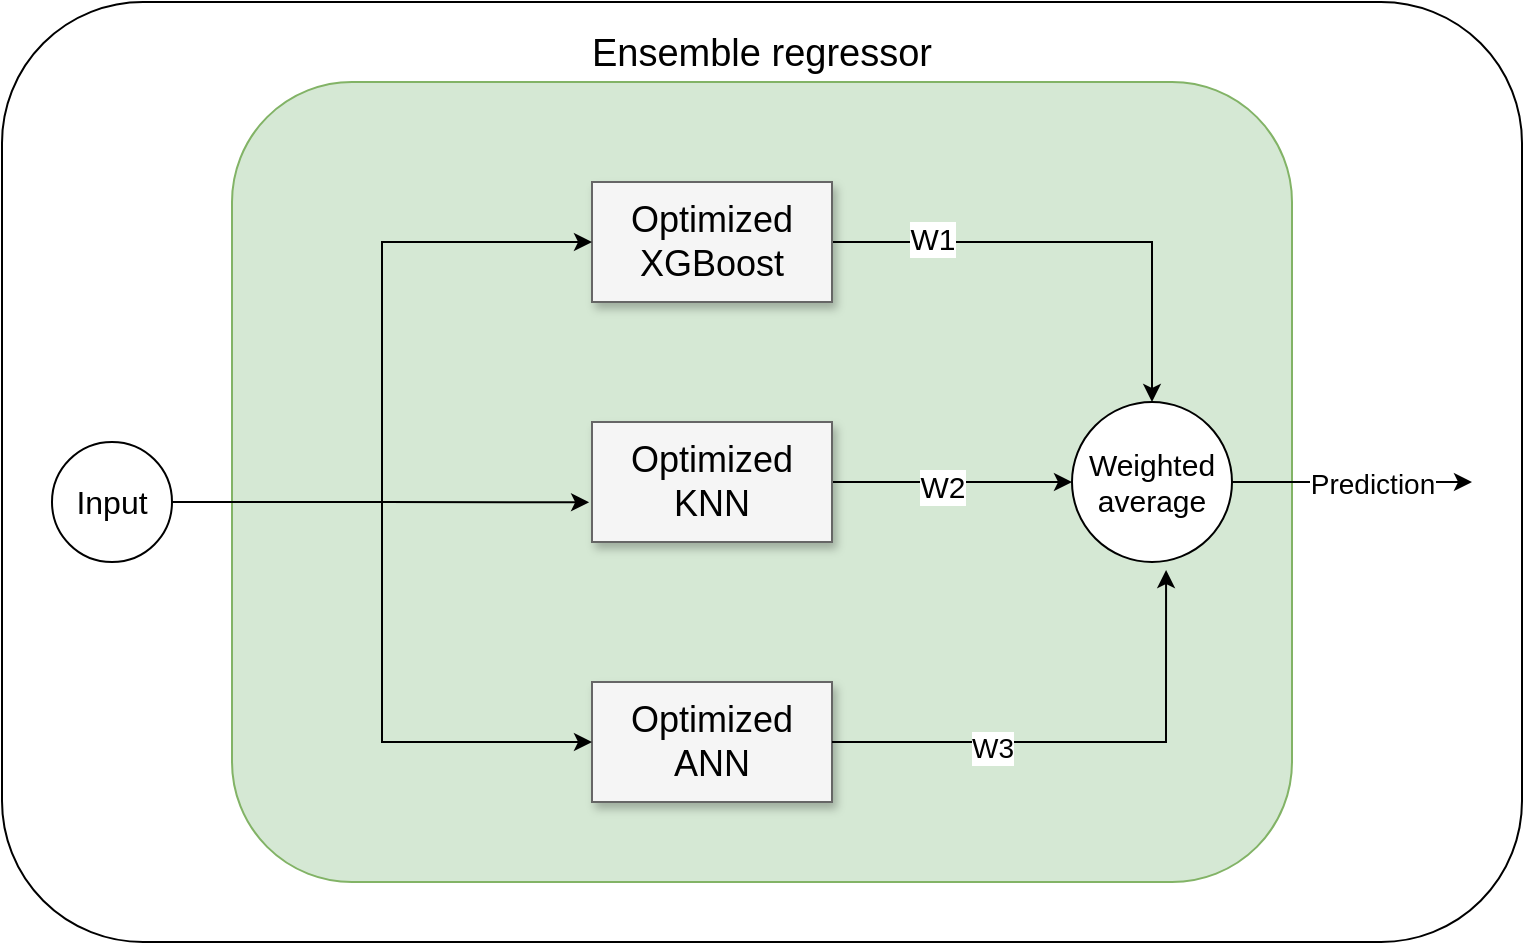<mxfile version="24.4.0" type="device">
  <diagram name="Page-1" id="DSVC6dJr6wr4C-EmfcWf">
    <mxGraphModel dx="357" dy="701" grid="1" gridSize="10" guides="1" tooltips="1" connect="1" arrows="1" fold="1" page="1" pageScale="1" pageWidth="827" pageHeight="1169" math="0" shadow="0">
      <root>
        <mxCell id="0" />
        <mxCell id="1" parent="0" />
        <mxCell id="fxjw4M3F6Mm47X0ajXIP-24" value="" style="rounded=1;whiteSpace=wrap;html=1;" vertex="1" parent="1">
          <mxGeometry x="845" y="70" width="760" height="470" as="geometry" />
        </mxCell>
        <mxCell id="fxjw4M3F6Mm47X0ajXIP-23" value="&lt;font style=&quot;font-size: 19px;&quot;&gt;Ensemble regressor&lt;/font&gt;" style="rounded=1;whiteSpace=wrap;html=1;fillColor=#d5e8d4;strokeColor=#82b366;labelPosition=center;verticalLabelPosition=top;align=center;verticalAlign=bottom;" vertex="1" parent="1">
          <mxGeometry x="960" y="110" width="530" height="400" as="geometry" />
        </mxCell>
        <mxCell id="fxjw4M3F6Mm47X0ajXIP-11" style="edgeStyle=orthogonalEdgeStyle;rounded=0;orthogonalLoop=1;jettySize=auto;html=1;exitX=1;exitY=0.5;exitDx=0;exitDy=0;" edge="1" parent="1" source="fxjw4M3F6Mm47X0ajXIP-1" target="fxjw4M3F6Mm47X0ajXIP-10">
          <mxGeometry relative="1" as="geometry" />
        </mxCell>
        <mxCell id="fxjw4M3F6Mm47X0ajXIP-14" value="&lt;font style=&quot;font-size: 15px;&quot;&gt;W1&lt;/font&gt;" style="edgeLabel;html=1;align=center;verticalAlign=middle;resizable=0;points=[];" vertex="1" connectable="0" parent="fxjw4M3F6Mm47X0ajXIP-11">
          <mxGeometry x="-0.583" y="2" relative="1" as="geometry">
            <mxPoint as="offset" />
          </mxGeometry>
        </mxCell>
        <mxCell id="fxjw4M3F6Mm47X0ajXIP-1" value="Optimized XGBoost" style="whiteSpace=wrap;html=1;shadow=1;fontSize=18;fillColor=#f5f5f5;strokeColor=#666666;" vertex="1" parent="1">
          <mxGeometry x="1140" y="160" width="120" height="60" as="geometry" />
        </mxCell>
        <mxCell id="fxjw4M3F6Mm47X0ajXIP-12" style="edgeStyle=orthogonalEdgeStyle;rounded=0;orthogonalLoop=1;jettySize=auto;html=1;exitX=1;exitY=0.5;exitDx=0;exitDy=0;entryX=0;entryY=0.5;entryDx=0;entryDy=0;" edge="1" parent="1" source="fxjw4M3F6Mm47X0ajXIP-2" target="fxjw4M3F6Mm47X0ajXIP-10">
          <mxGeometry relative="1" as="geometry" />
        </mxCell>
        <mxCell id="fxjw4M3F6Mm47X0ajXIP-15" value="&lt;font style=&quot;font-size: 15px;&quot;&gt;W2&lt;/font&gt;" style="edgeLabel;html=1;align=center;verticalAlign=middle;resizable=0;points=[];" vertex="1" connectable="0" parent="fxjw4M3F6Mm47X0ajXIP-12">
          <mxGeometry x="-0.083" y="-2" relative="1" as="geometry">
            <mxPoint as="offset" />
          </mxGeometry>
        </mxCell>
        <mxCell id="fxjw4M3F6Mm47X0ajXIP-2" value="Optimized KNN" style="whiteSpace=wrap;html=1;shadow=1;fontSize=18;fillColor=#f5f5f5;strokeColor=#666666;" vertex="1" parent="1">
          <mxGeometry x="1140" y="280" width="120" height="60" as="geometry" />
        </mxCell>
        <mxCell id="fxjw4M3F6Mm47X0ajXIP-3" value="Optimized ANN" style="whiteSpace=wrap;html=1;shadow=1;fontSize=18;fillColor=#f5f5f5;strokeColor=#666666;" vertex="1" parent="1">
          <mxGeometry x="1140" y="410" width="120" height="60" as="geometry" />
        </mxCell>
        <mxCell id="fxjw4M3F6Mm47X0ajXIP-5" style="edgeStyle=orthogonalEdgeStyle;rounded=0;orthogonalLoop=1;jettySize=auto;html=1;exitX=1;exitY=0.5;exitDx=0;exitDy=0;entryX=0;entryY=0.5;entryDx=0;entryDy=0;" edge="1" parent="1" source="fxjw4M3F6Mm47X0ajXIP-4" target="fxjw4M3F6Mm47X0ajXIP-1">
          <mxGeometry relative="1" as="geometry" />
        </mxCell>
        <mxCell id="fxjw4M3F6Mm47X0ajXIP-7" style="edgeStyle=orthogonalEdgeStyle;rounded=0;orthogonalLoop=1;jettySize=auto;html=1;exitX=1;exitY=0.5;exitDx=0;exitDy=0;entryX=0;entryY=0.5;entryDx=0;entryDy=0;" edge="1" parent="1" source="fxjw4M3F6Mm47X0ajXIP-4" target="fxjw4M3F6Mm47X0ajXIP-3">
          <mxGeometry relative="1" as="geometry" />
        </mxCell>
        <mxCell id="fxjw4M3F6Mm47X0ajXIP-4" value="&lt;font style=&quot;font-size: 16px;&quot;&gt;Input&lt;/font&gt;" style="ellipse;whiteSpace=wrap;html=1;aspect=fixed;" vertex="1" parent="1">
          <mxGeometry x="870" y="290" width="60" height="60" as="geometry" />
        </mxCell>
        <mxCell id="fxjw4M3F6Mm47X0ajXIP-9" style="edgeStyle=orthogonalEdgeStyle;rounded=0;orthogonalLoop=1;jettySize=auto;html=1;exitX=1;exitY=0.5;exitDx=0;exitDy=0;entryX=-0.012;entryY=0.669;entryDx=0;entryDy=0;entryPerimeter=0;" edge="1" parent="1" source="fxjw4M3F6Mm47X0ajXIP-4" target="fxjw4M3F6Mm47X0ajXIP-2">
          <mxGeometry relative="1" as="geometry" />
        </mxCell>
        <mxCell id="fxjw4M3F6Mm47X0ajXIP-21" style="edgeStyle=orthogonalEdgeStyle;rounded=0;orthogonalLoop=1;jettySize=auto;html=1;" edge="1" parent="1" source="fxjw4M3F6Mm47X0ajXIP-10">
          <mxGeometry relative="1" as="geometry">
            <mxPoint x="1580" y="310" as="targetPoint" />
          </mxGeometry>
        </mxCell>
        <mxCell id="fxjw4M3F6Mm47X0ajXIP-22" value="&lt;font style=&quot;font-size: 14px;&quot;&gt;Prediction&lt;/font&gt;" style="edgeLabel;html=1;align=center;verticalAlign=middle;resizable=0;points=[];" vertex="1" connectable="0" parent="fxjw4M3F6Mm47X0ajXIP-21">
          <mxGeometry x="0.173" relative="1" as="geometry">
            <mxPoint as="offset" />
          </mxGeometry>
        </mxCell>
        <mxCell id="fxjw4M3F6Mm47X0ajXIP-10" value="&lt;font style=&quot;font-size: 15px;&quot;&gt;Weighted average&lt;/font&gt;" style="ellipse;whiteSpace=wrap;html=1;aspect=fixed;" vertex="1" parent="1">
          <mxGeometry x="1380" y="270" width="80" height="80" as="geometry" />
        </mxCell>
        <mxCell id="fxjw4M3F6Mm47X0ajXIP-13" style="edgeStyle=orthogonalEdgeStyle;rounded=0;orthogonalLoop=1;jettySize=auto;html=1;exitX=1;exitY=0.5;exitDx=0;exitDy=0;entryX=0.588;entryY=1.05;entryDx=0;entryDy=0;entryPerimeter=0;" edge="1" parent="1" source="fxjw4M3F6Mm47X0ajXIP-3" target="fxjw4M3F6Mm47X0ajXIP-10">
          <mxGeometry relative="1" as="geometry" />
        </mxCell>
        <mxCell id="fxjw4M3F6Mm47X0ajXIP-19" value="&lt;font style=&quot;font-size: 14px;&quot;&gt;W3&lt;/font&gt;" style="edgeLabel;html=1;align=center;verticalAlign=middle;resizable=0;points=[];" vertex="1" connectable="0" parent="fxjw4M3F6Mm47X0ajXIP-13">
          <mxGeometry x="-0.368" y="-3" relative="1" as="geometry">
            <mxPoint as="offset" />
          </mxGeometry>
        </mxCell>
      </root>
    </mxGraphModel>
  </diagram>
</mxfile>
